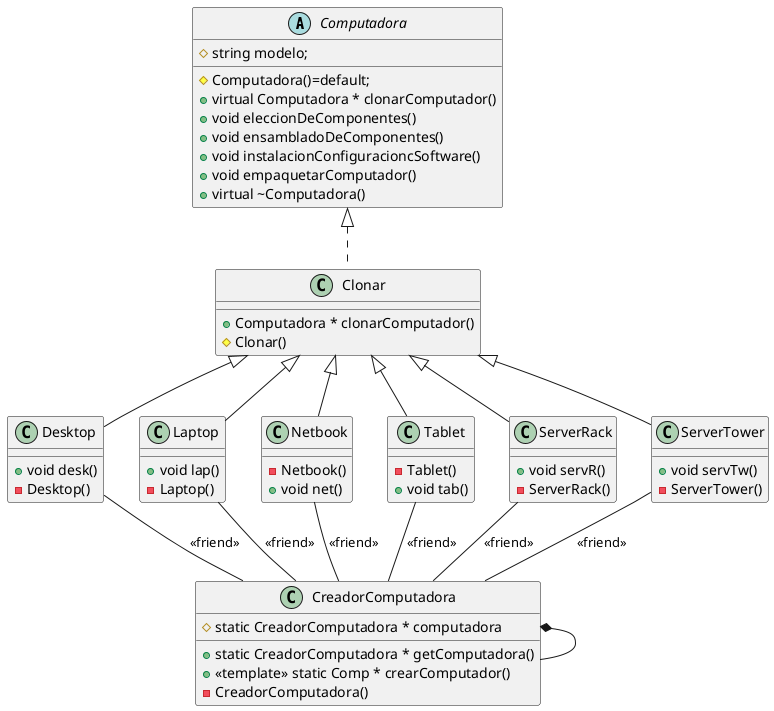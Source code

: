 @startuml
abstract Class Computadora{
  #string modelo;
  #Computadora()=default;
  +virtual Computadora * clonarComputador()
  +void eleccionDeComponentes()
  +void ensambladoDeComponentes()
  +void instalacionConfiguracioncSoftware()
  +void empaquetarComputador()
  +virtual ~Computadora()
}

Class CreadorComputadora{
  +static CreadorComputadora * getComputadora()
  +<<template>> static Comp * crearComputador()
  -CreadorComputadora()
  #static CreadorComputadora * computadora
}

Class Clonar{
  +Computadora * clonarComputador()
  #Clonar()
}
Class Desktop{
  +void desk()
  -Desktop()
}

Class Laptop{
  +void lap()
  -Laptop()
}

Class Netbook{
  -Netbook()
  +void net()
}
Class Tablet{
  -Tablet()
  +void tab()
}
Class ServerRack{
  +void servR()
  -ServerRack()
}
Class ServerTower{
  +void servTw()
  -ServerTower()
}
 Desktop -- CreadorComputadora: <<friend>>
Laptop -- CreadorComputadora: <<friend>>
Netbook -- CreadorComputadora: <<friend>>
Tablet--CreadorComputadora: <<friend>>
ServerRack--CreadorComputadora: <<friend>>
ServerTower--CreadorComputadora: <<friend>>
Clonar <|-- Desktop
Clonar <|-- Laptop
Clonar <|-- Netbook
Clonar <|-- Tablet
Clonar <|-- ServerRack
Clonar <|-- ServerTower
Computadora <|.. Clonar
CreadorComputadora *-- CreadorComputadora

@enduml
